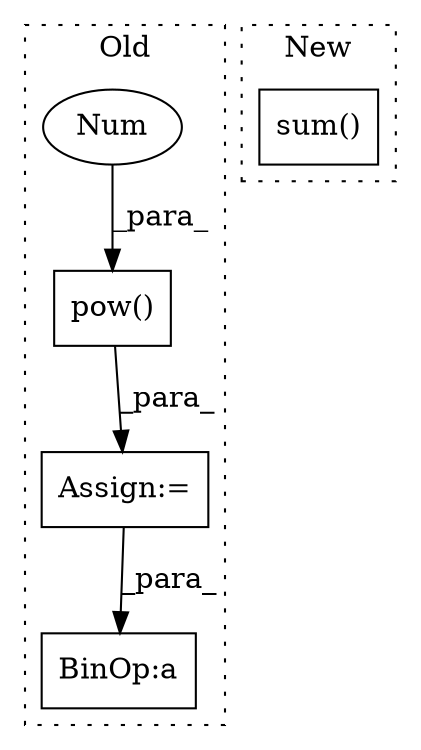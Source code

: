 digraph G {
subgraph cluster0 {
1 [label="pow()" a="75" s="650,657" l="6,1" shape="box"];
3 [label="BinOp:a" a="82" s="798" l="3" shape="box"];
4 [label="Num" a="76" s="656" l="1" shape="ellipse"];
5 [label="Assign:=" a="68" s="720" l="3" shape="box"];
label = "Old";
style="dotted";
}
subgraph cluster1 {
2 [label="sum()" a="75" s="1027,1045" l="10,22" shape="box"];
label = "New";
style="dotted";
}
1 -> 5 [label="_para_"];
4 -> 1 [label="_para_"];
5 -> 3 [label="_para_"];
}